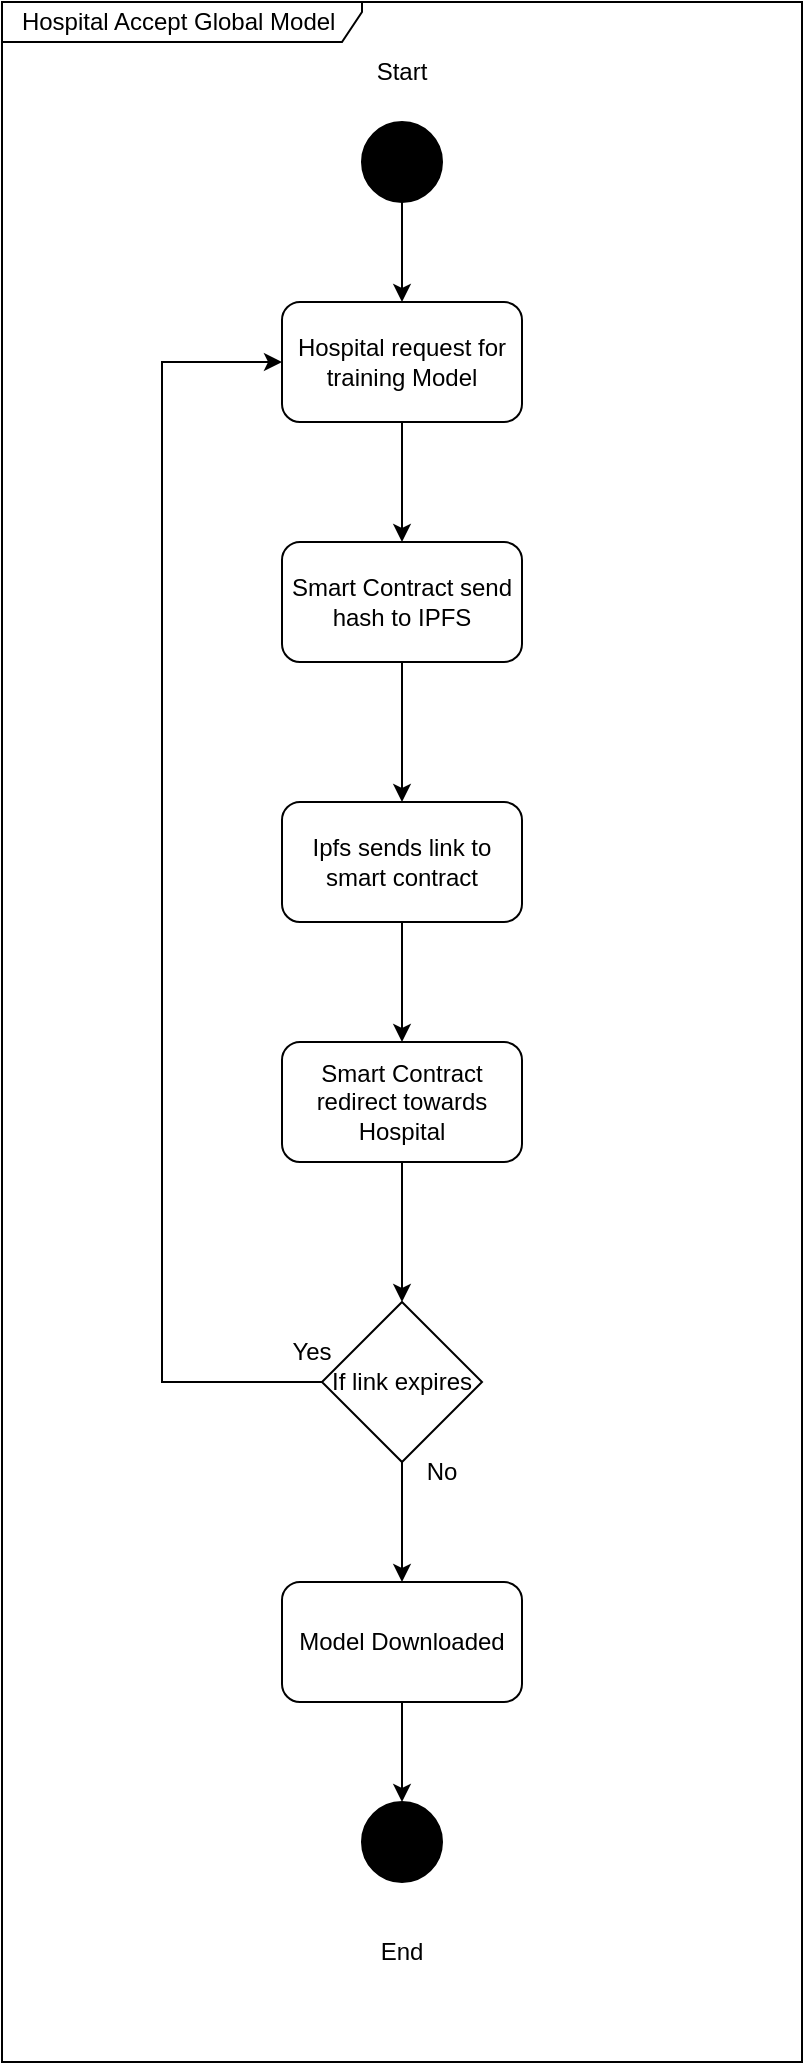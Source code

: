 <mxfile version="20.6.0" type="onedrive"><diagram id="8VHJsgqneEBmCF21Gux8"><mxGraphModel grid="1" page="1" gridSize="10" guides="1" tooltips="1" connect="1" arrows="1" fold="1" pageScale="1" pageWidth="850" pageHeight="1100" math="0" shadow="0"><root><mxCell id="0"/><mxCell id="1" parent="0"/><mxCell id="b5JHY9-3fDJ8byqju87Y-11" style="edgeStyle=orthogonalEdgeStyle;rounded=0;orthogonalLoop=1;jettySize=auto;html=1;entryX=0.5;entryY=0;entryDx=0;entryDy=0;" parent="1" source="b5JHY9-3fDJ8byqju87Y-1" target="b5JHY9-3fDJ8byqju87Y-2" edge="1"><mxGeometry relative="1" as="geometry"/></mxCell><mxCell id="b5JHY9-3fDJ8byqju87Y-1" value="" style="ellipse;whiteSpace=wrap;html=1;aspect=fixed;strokeColor=#000000;fillColor=#000000;" parent="1" vertex="1"><mxGeometry x="360" y="80" width="40" height="40" as="geometry"/></mxCell><mxCell id="b5JHY9-3fDJ8byqju87Y-12" style="edgeStyle=orthogonalEdgeStyle;rounded=0;orthogonalLoop=1;jettySize=auto;html=1;" parent="1" source="b5JHY9-3fDJ8byqju87Y-2" target="b5JHY9-3fDJ8byqju87Y-3" edge="1"><mxGeometry relative="1" as="geometry"/></mxCell><mxCell id="b5JHY9-3fDJ8byqju87Y-2" value="Hospital request for training Model" style="rounded=1;whiteSpace=wrap;html=1;" parent="1" vertex="1"><mxGeometry x="320" y="170" width="120" height="60" as="geometry"/></mxCell><mxCell id="b5JHY9-3fDJ8byqju87Y-13" style="edgeStyle=orthogonalEdgeStyle;rounded=0;orthogonalLoop=1;jettySize=auto;html=1;entryX=0.5;entryY=0;entryDx=0;entryDy=0;" parent="1" source="b5JHY9-3fDJ8byqju87Y-3" target="b5JHY9-3fDJ8byqju87Y-4" edge="1"><mxGeometry relative="1" as="geometry"/></mxCell><mxCell id="b5JHY9-3fDJ8byqju87Y-3" value="Smart Contract send hash to IPFS" style="rounded=1;whiteSpace=wrap;html=1;" parent="1" vertex="1"><mxGeometry x="320" y="290" width="120" height="60" as="geometry"/></mxCell><mxCell id="b5JHY9-3fDJ8byqju87Y-14" style="edgeStyle=orthogonalEdgeStyle;rounded=0;orthogonalLoop=1;jettySize=auto;html=1;entryX=0.5;entryY=0;entryDx=0;entryDy=0;" parent="1" source="b5JHY9-3fDJ8byqju87Y-4" target="b5JHY9-3fDJ8byqju87Y-5" edge="1"><mxGeometry relative="1" as="geometry"/></mxCell><mxCell id="b5JHY9-3fDJ8byqju87Y-4" value="Ipfs sends link to smart contract" style="rounded=1;whiteSpace=wrap;html=1;" parent="1" vertex="1"><mxGeometry x="320" y="420" width="120" height="60" as="geometry"/></mxCell><mxCell id="b5JHY9-3fDJ8byqju87Y-15" style="edgeStyle=orthogonalEdgeStyle;rounded=0;orthogonalLoop=1;jettySize=auto;html=1;entryX=0.5;entryY=0;entryDx=0;entryDy=0;" parent="1" source="b5JHY9-3fDJ8byqju87Y-5" target="b5JHY9-3fDJ8byqju87Y-9" edge="1"><mxGeometry relative="1" as="geometry"/></mxCell><mxCell id="b5JHY9-3fDJ8byqju87Y-5" value="Smart Contract redirect towards Hospital" style="rounded=1;whiteSpace=wrap;html=1;" parent="1" vertex="1"><mxGeometry x="320" y="540" width="120" height="60" as="geometry"/></mxCell><mxCell id="b5JHY9-3fDJ8byqju87Y-16" style="edgeStyle=orthogonalEdgeStyle;rounded=0;orthogonalLoop=1;jettySize=auto;html=1;entryX=0.5;entryY=0;entryDx=0;entryDy=0;" parent="1" source="b5JHY9-3fDJ8byqju87Y-9" target="b5JHY9-3fDJ8byqju87Y-10" edge="1"><mxGeometry relative="1" as="geometry"/></mxCell><mxCell id="b5JHY9-3fDJ8byqju87Y-17" style="edgeStyle=orthogonalEdgeStyle;rounded=0;orthogonalLoop=1;jettySize=auto;html=1;exitX=0;exitY=0.5;exitDx=0;exitDy=0;entryX=0;entryY=0.5;entryDx=0;entryDy=0;" parent="1" source="b5JHY9-3fDJ8byqju87Y-9" target="b5JHY9-3fDJ8byqju87Y-2" edge="1"><mxGeometry relative="1" as="geometry"><Array as="points"><mxPoint x="260" y="710"/><mxPoint x="260" y="200"/></Array></mxGeometry></mxCell><mxCell id="b5JHY9-3fDJ8byqju87Y-9" value="If link expires" style="rhombus;whiteSpace=wrap;html=1;" parent="1" vertex="1"><mxGeometry x="340" y="670" width="80" height="80" as="geometry"/></mxCell><mxCell id="b5JHY9-3fDJ8byqju87Y-21" style="edgeStyle=orthogonalEdgeStyle;rounded=0;orthogonalLoop=1;jettySize=auto;html=1;entryX=0.5;entryY=0;entryDx=0;entryDy=0;" parent="1" source="b5JHY9-3fDJ8byqju87Y-10" target="b5JHY9-3fDJ8byqju87Y-20" edge="1"><mxGeometry relative="1" as="geometry"/></mxCell><mxCell id="b5JHY9-3fDJ8byqju87Y-10" value="Model Downloaded" style="rounded=1;whiteSpace=wrap;html=1;" parent="1" vertex="1"><mxGeometry x="320" y="810" width="120" height="60" as="geometry"/></mxCell><mxCell id="b5JHY9-3fDJ8byqju87Y-18" value="No" style="text;html=1;strokeColor=none;fillColor=none;align=center;verticalAlign=middle;whiteSpace=wrap;rounded=0;" parent="1" vertex="1"><mxGeometry x="370" y="740" width="60" height="30" as="geometry"/></mxCell><mxCell id="b5JHY9-3fDJ8byqju87Y-19" value="Yes" style="text;html=1;strokeColor=none;fillColor=none;align=center;verticalAlign=middle;whiteSpace=wrap;rounded=0;" parent="1" vertex="1"><mxGeometry x="305" y="680" width="60" height="30" as="geometry"/></mxCell><mxCell id="b5JHY9-3fDJ8byqju87Y-20" value="" style="ellipse;whiteSpace=wrap;html=1;aspect=fixed;fillColor=#000000;" parent="1" vertex="1"><mxGeometry x="360" y="920" width="40" height="40" as="geometry"/></mxCell><mxCell id="b5JHY9-3fDJ8byqju87Y-22" value="End" style="text;html=1;strokeColor=none;fillColor=none;align=center;verticalAlign=middle;whiteSpace=wrap;rounded=0;" parent="1" vertex="1"><mxGeometry x="350" y="980" width="60" height="30" as="geometry"/></mxCell><mxCell id="b5JHY9-3fDJ8byqju87Y-23" value="Start" style="text;html=1;strokeColor=none;fillColor=none;align=center;verticalAlign=middle;whiteSpace=wrap;rounded=0;" parent="1" vertex="1"><mxGeometry x="350" y="40" width="60" height="30" as="geometry"/></mxCell><mxCell id="8pKHZCRCJFrTTuswXHCt-1" value="Hospital Accept Global Model&amp;nbsp;" style="shape=umlFrame;whiteSpace=wrap;html=1;width=180;height=20;" vertex="1" parent="1"><mxGeometry x="180" y="20" width="400" height="1030" as="geometry"/></mxCell></root></mxGraphModel></diagram></mxfile>